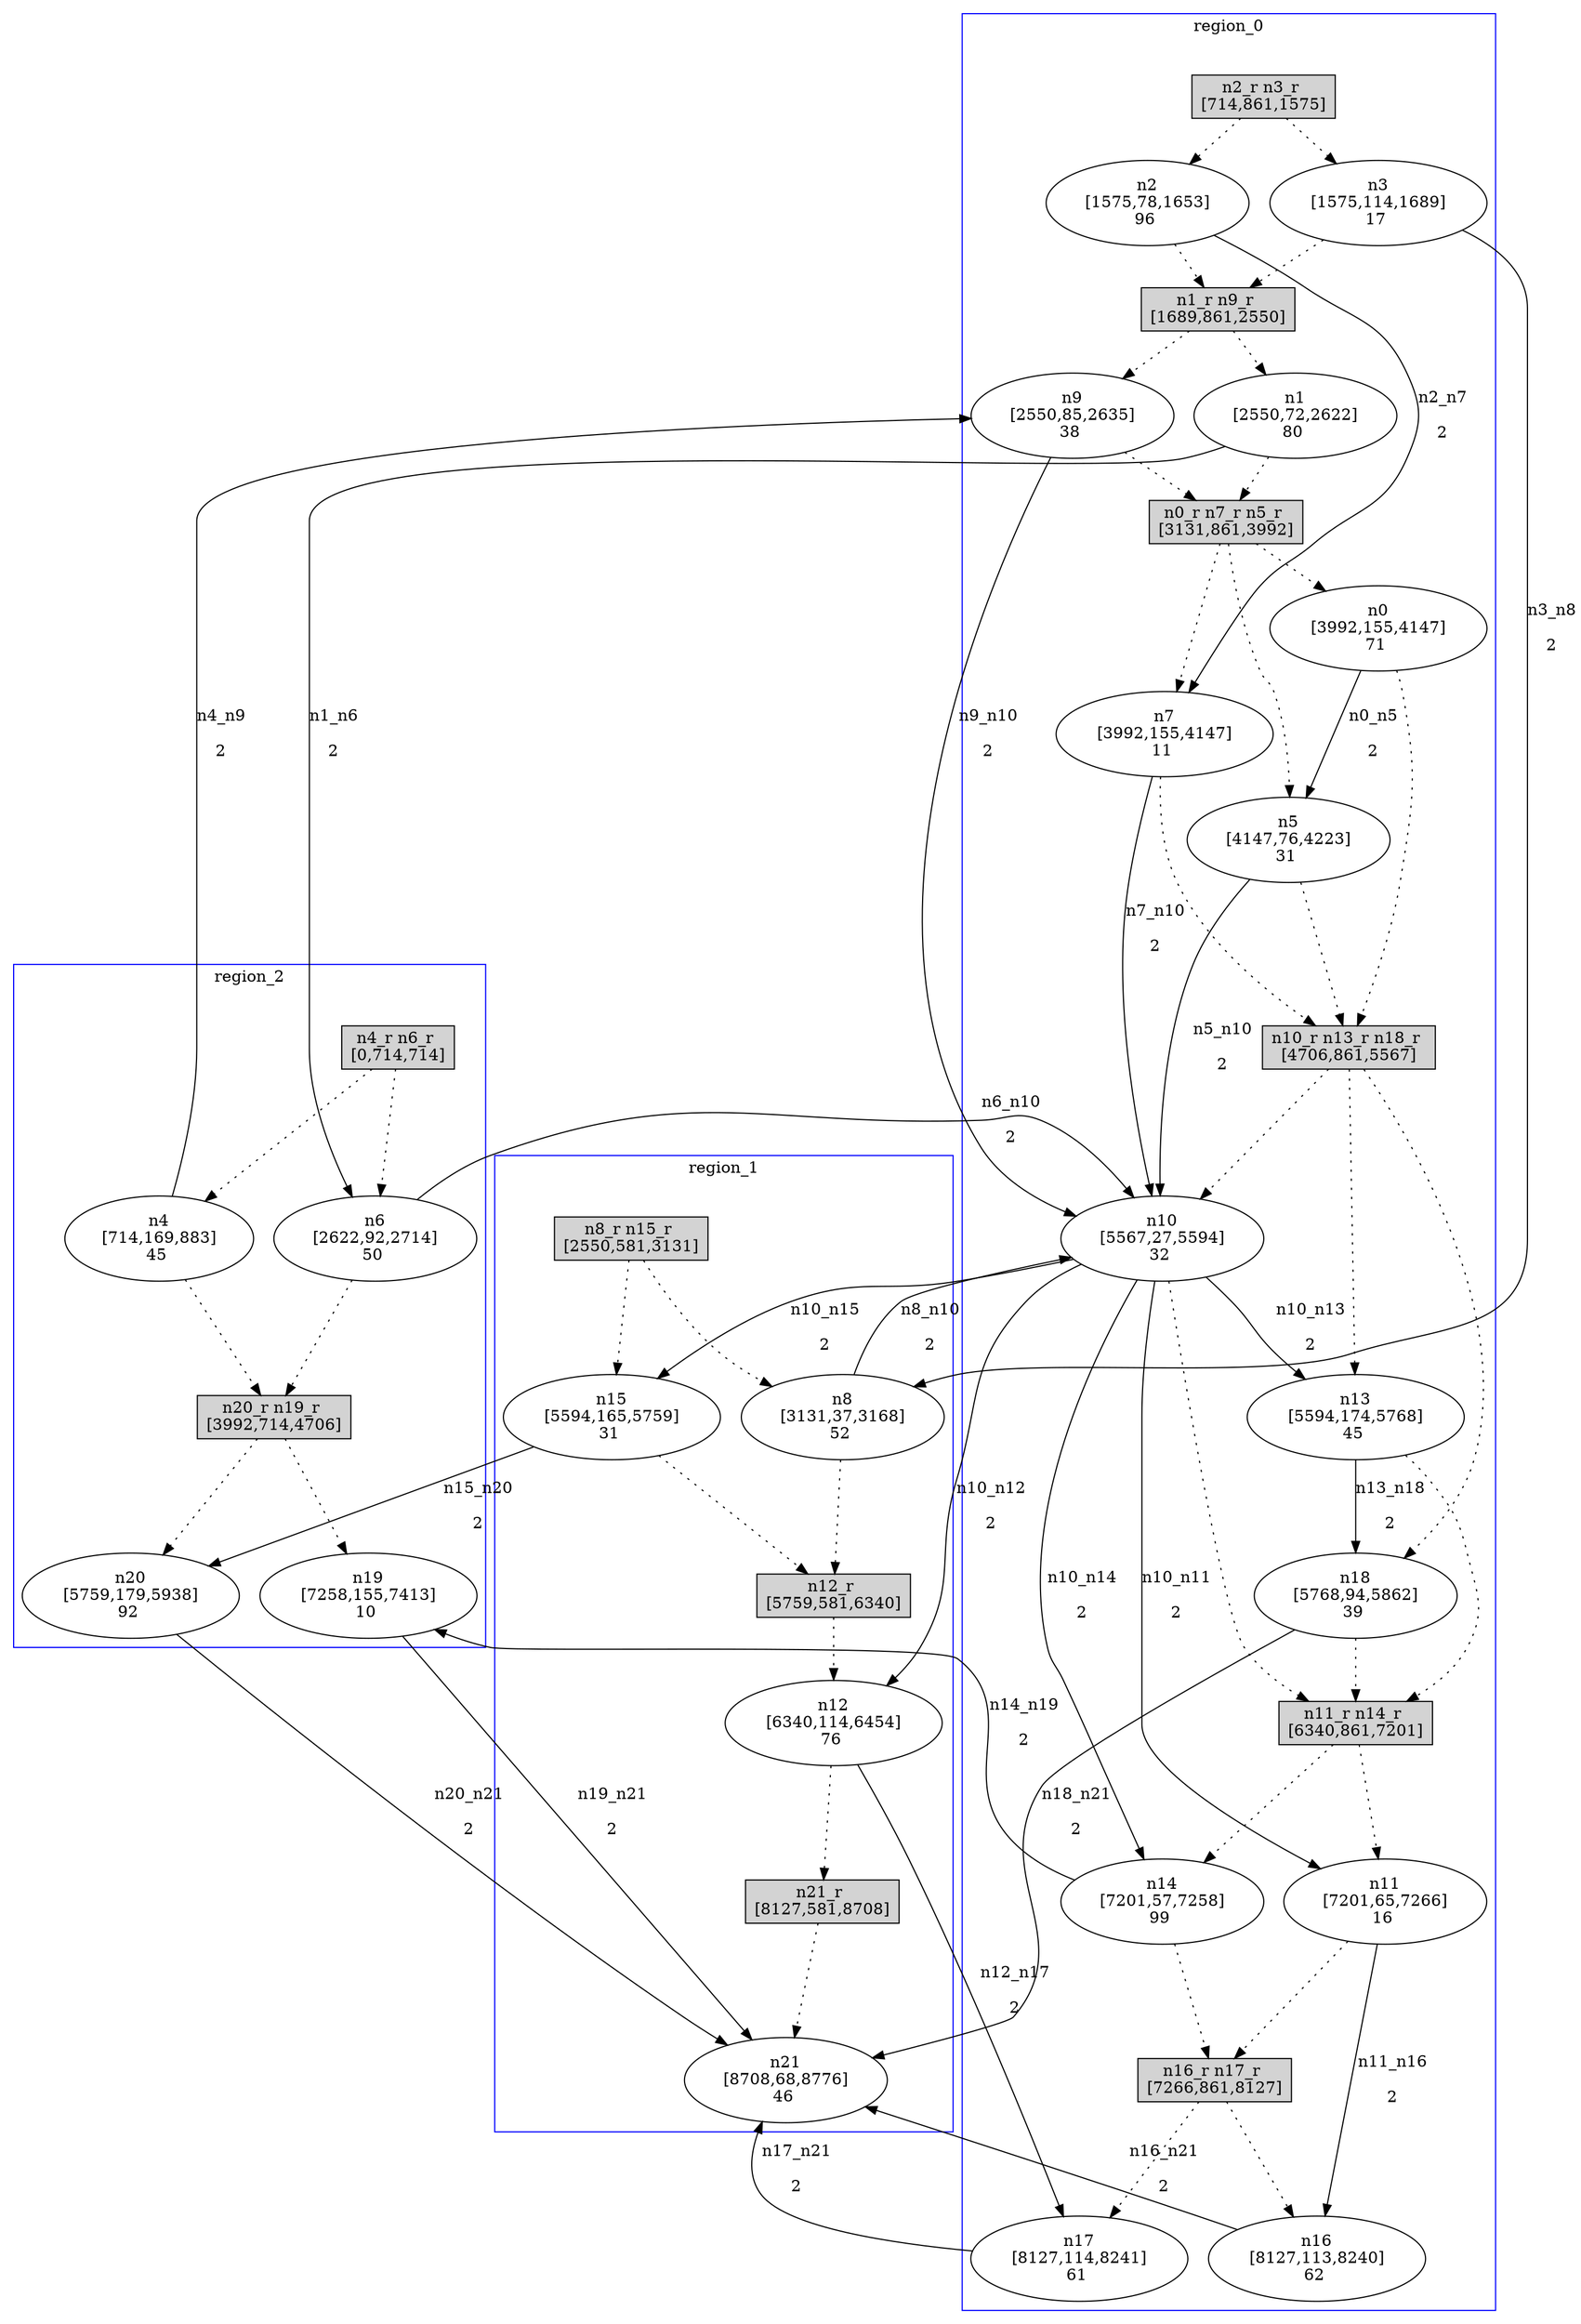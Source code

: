 //3-LSsolveMIPnSolStatus 9.
//4-SL 8776.
//5-LSsolveMIPsolveTime(double) 1800.02.
//6-reconfigurateNum(int) 11.
//7-reconfigurateTime(int) 8337.
digraph test_0 {
	size="28,40";
	subgraph cluster0 {
		stytle=filled;
		color=blue;
		label=region_0;
		reconfNode_0_1 [ shape = box, style = filled, label = "n2_r n3_r \n[714,861,1575]" ];
		n2 [ label="n2\n[1575,78,1653]\n96 " ];
		n3 [ label="n3\n[1575,114,1689]\n17 " ];
		reconfNode_0_1 -> n2 [ style = dotted ];
		reconfNode_0_1 -> n3 [ style = dotted ];
		n2 -> reconfNode_0_2 [ style = dotted ];
		n3 -> reconfNode_0_2 [ style = dotted ];
		reconfNode_0_2 [ shape = box, style = filled, label = "n1_r n9_r \n[1689,861,2550]" ];
		n1 [ label="n1\n[2550,72,2622]\n80 " ];
		n9 [ label="n9\n[2550,85,2635]\n38 " ];
		reconfNode_0_2 -> n1 [ style = dotted ];
		reconfNode_0_2 -> n9 [ style = dotted ];
		n1 -> reconfNode_0_3 [ style = dotted ];
		n9 -> reconfNode_0_3 [ style = dotted ];
		reconfNode_0_3 [ shape = box, style = filled, label = "n0_r n7_r n5_r \n[3131,861,3992]" ];
		n0 [ label="n0\n[3992,155,4147]\n71 " ];
		n7 [ label="n7\n[3992,155,4147]\n11 " ];
		n5 [ label="n5\n[4147,76,4223]\n31 " ];
		reconfNode_0_3 -> n0 [ style = dotted ];
		reconfNode_0_3 -> n7 [ style = dotted ];
		reconfNode_0_3 -> n5 [ style = dotted ];
		n0 -> reconfNode_0_4 [ style = dotted ];
		n7 -> reconfNode_0_4 [ style = dotted ];
		n5 -> reconfNode_0_4 [ style = dotted ];
		reconfNode_0_4 [ shape = box, style = filled, label = "n10_r n13_r n18_r \n[4706,861,5567]" ];
		n10 [ label="n10\n[5567,27,5594]\n32 " ];
		n13 [ label="n13\n[5594,174,5768]\n45 " ];
		n18 [ label="n18\n[5768,94,5862]\n39 " ];
		reconfNode_0_4 -> n10 [ style = dotted ];
		reconfNode_0_4 -> n13 [ style = dotted ];
		reconfNode_0_4 -> n18 [ style = dotted ];
		n10 -> reconfNode_0_5 [ style = dotted ];
		n13 -> reconfNode_0_5 [ style = dotted ];
		n18 -> reconfNode_0_5 [ style = dotted ];
		reconfNode_0_5 [ shape = box, style = filled, label = "n11_r n14_r \n[6340,861,7201]" ];
		n11 [ label="n11\n[7201,65,7266]\n16 " ];
		n14 [ label="n14\n[7201,57,7258]\n99 " ];
		reconfNode_0_5 -> n11 [ style = dotted ];
		reconfNode_0_5 -> n14 [ style = dotted ];
		n11 -> reconfNode_0_6 [ style = dotted ];
		n14 -> reconfNode_0_6 [ style = dotted ];
		reconfNode_0_6 [ shape = box, style = filled, label = "n16_r n17_r \n[7266,861,8127]" ];
		n16 [ label="n16\n[8127,113,8240]\n62 " ];
		n17 [ label="n17\n[8127,114,8241]\n61 " ];
		reconfNode_0_6 -> n16 [ style = dotted ];
		reconfNode_0_6 -> n17 [ style = dotted ];
	}
	subgraph cluster1 {
		stytle=filled;
		color=blue;
		label=region_1;
		reconfNode_1_1 [ shape = box, style = filled, label = "n8_r n15_r \n[2550,581,3131]" ];
		n8 [ label="n8\n[3131,37,3168]\n52 " ];
		n15 [ label="n15\n[5594,165,5759]\n31 " ];
		reconfNode_1_1 -> n8 [ style = dotted ];
		reconfNode_1_1 -> n15 [ style = dotted ];
		n8 -> reconfNode_1_2 [ style = dotted ];
		n15 -> reconfNode_1_2 [ style = dotted ];
		reconfNode_1_2 [ shape = box, style = filled, label = "n12_r \n[5759,581,6340]" ];
		n12 [ label="n12\n[6340,114,6454]\n76 " ];
		reconfNode_1_2 -> n12 [ style = dotted ];
		n12 -> reconfNode_1_3 [ style = dotted ];
		reconfNode_1_3 [ shape = box, style = filled, label = "n21_r \n[8127,581,8708]" ];
		n21 [ label="n21\n[8708,68,8776]\n46 " ];
		reconfNode_1_3 -> n21 [ style = dotted ];
	}
	subgraph cluster2 {
		stytle=filled;
		color=blue;
		label=region_2;
		reconfNode_2_1 [ shape = box, style = filled, label = "n4_r n6_r \n[0,714,714]" ];
		n4 [ label="n4\n[714,169,883]\n45 " ];
		n6 [ label="n6\n[2622,92,2714]\n50 " ];
		reconfNode_2_1 -> n4 [ style = dotted ];
		reconfNode_2_1 -> n6 [ style = dotted ];
		n4 -> reconfNode_2_2 [ style = dotted ];
		n6 -> reconfNode_2_2 [ style = dotted ];
		reconfNode_2_2 [ shape = box, style = filled, label = "n20_r n19_r \n[3992,714,4706]" ];
		n20 [ label="n20\n[5759,179,5938]\n92 " ];
		n19 [ label="n19\n[7258,155,7413]\n10 " ];
		reconfNode_2_2 -> n20 [ style = dotted ];
		reconfNode_2_2 -> n19 [ style = dotted ];
	}
	n0 -> n5 [ label="n0_n5\n2" ];
	n5 -> n10 [ label="n5_n10\n2" ];
	n1 -> n6 [ label="n1_n6\n2" ];
	n6 -> n10 [ label="n6_n10\n2" ];
	n2 -> n7 [ label="n2_n7\n2" ];
	n7 -> n10 [ label="n7_n10\n2" ];
	n3 -> n8 [ label="n3_n8\n2" ];
	n8 -> n10 [ label="n8_n10\n2" ];
	n4 -> n9 [ label="n4_n9\n2" ];
	n9 -> n10 [ label="n9_n10\n2" ];
	n10 -> n11 [ label="n10_n11\n2" ];
	n10 -> n12 [ label="n10_n12\n2" ];
	n10 -> n13 [ label="n10_n13\n2" ];
	n10 -> n14 [ label="n10_n14\n2" ];
	n10 -> n15 [ label="n10_n15\n2" ];
	n11 -> n16 [ label="n11_n16\n2" ];
	n12 -> n17 [ label="n12_n17\n2" ];
	n13 -> n18 [ label="n13_n18\n2" ];
	n14 -> n19 [ label="n14_n19\n2" ];
	n15 -> n20 [ label="n15_n20\n2" ];
	n16 -> n21 [ label="n16_n21\n2" ];
	n17 -> n21 [ label="n17_n21\n2" ];
	n18 -> n21 [ label="n18_n21\n2" ];
	n19 -> n21 [ label="n19_n21\n2" ];
	n20 -> n21 [ label="n20_n21\n2" ];
}

